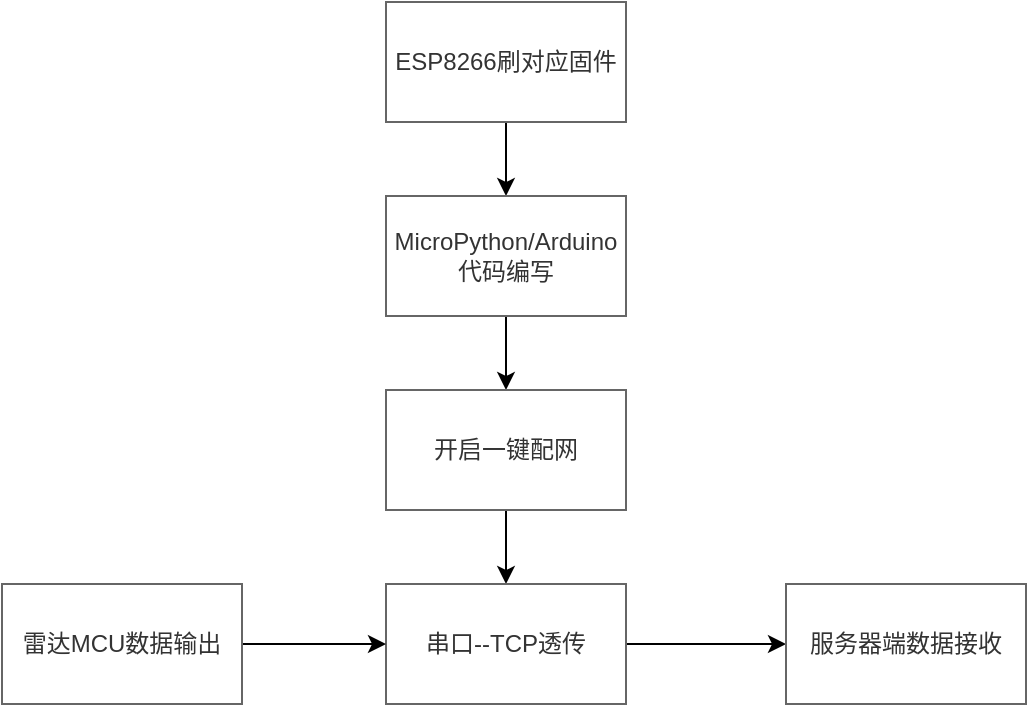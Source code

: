 <mxfile>
    <diagram id="omWnAFf9Q3GXSE_YNy6m" name="Page-1">
        <mxGraphModel dx="741" dy="563" grid="0" gridSize="10" guides="1" tooltips="1" connect="1" arrows="1" fold="1" page="1" pageScale="1" pageWidth="850" pageHeight="1100" background="#ffffff" math="0" shadow="0">
            <root>
                <mxCell id="0"/>
                <mxCell id="1" parent="0"/>
                <mxCell id="4" value="" style="edgeStyle=none;html=1;strokeColor=#000000;endSize=6;jumpSize=11;" edge="1" parent="1" source="2" target="3">
                    <mxGeometry relative="1" as="geometry"/>
                </mxCell>
                <mxCell id="2" value="ESP8266刷对应固件" style="whiteSpace=wrap;html=1;fillColor=#FFFFFF;fontColor=#333333;strokeColor=#666666;gradientColor=none;gradientDirection=north;labelBorderColor=none;rounded=0;" vertex="1" parent="1">
                    <mxGeometry x="345" y="85" width="120" height="60" as="geometry"/>
                </mxCell>
                <mxCell id="6" value="" style="edgeStyle=none;shape=connector;rounded=1;html=1;labelBackgroundColor=default;strokeColor=#000000;fontFamily=Helvetica;fontSize=11;fontColor=default;endArrow=classic;" edge="1" parent="1" source="3" target="5">
                    <mxGeometry relative="1" as="geometry"/>
                </mxCell>
                <mxCell id="3" value="MicroPython/Arduino代码编写" style="whiteSpace=wrap;html=1;fillColor=#FFFFFF;fontColor=#333333;strokeColor=#666666;gradientColor=none;gradientDirection=north;labelBorderColor=none;rounded=0;" vertex="1" parent="1">
                    <mxGeometry x="345" y="182" width="120" height="60" as="geometry"/>
                </mxCell>
                <mxCell id="8" value="" style="edgeStyle=none;shape=connector;rounded=1;html=1;labelBackgroundColor=default;strokeColor=#000000;fontFamily=Helvetica;fontSize=11;fontColor=default;endArrow=classic;endSize=6;" edge="1" parent="1" source="5" target="7">
                    <mxGeometry relative="1" as="geometry"/>
                </mxCell>
                <mxCell id="5" value="开启一键配网" style="whiteSpace=wrap;html=1;fillColor=#FFFFFF;fontColor=#333333;strokeColor=#666666;gradientColor=none;gradientDirection=north;labelBorderColor=none;rounded=0;" vertex="1" parent="1">
                    <mxGeometry x="345" y="279" width="120" height="60" as="geometry"/>
                </mxCell>
                <mxCell id="12" value="" style="edgeStyle=none;shape=connector;rounded=1;html=1;labelBackgroundColor=default;strokeColor=#000000;fontFamily=Helvetica;fontSize=11;fontColor=default;endArrow=classic;endSize=6;" edge="1" parent="1" source="7" target="11">
                    <mxGeometry relative="1" as="geometry"/>
                </mxCell>
                <mxCell id="7" value="串口--TCP透传" style="whiteSpace=wrap;html=1;fillColor=#FFFFFF;fontColor=#333333;strokeColor=#666666;gradientColor=none;gradientDirection=north;labelBorderColor=none;rounded=0;" vertex="1" parent="1">
                    <mxGeometry x="345" y="376" width="120" height="60" as="geometry"/>
                </mxCell>
                <mxCell id="10" value="" style="edgeStyle=none;shape=connector;rounded=1;html=1;labelBackgroundColor=default;strokeColor=#000000;fontFamily=Helvetica;fontSize=11;fontColor=default;endArrow=classic;endSize=6;" edge="1" parent="1" source="9" target="7">
                    <mxGeometry relative="1" as="geometry"/>
                </mxCell>
                <mxCell id="9" value="雷达MCU数据输出" style="whiteSpace=wrap;html=1;fillColor=#FFFFFF;fontColor=#333333;strokeColor=#666666;gradientColor=none;gradientDirection=north;labelBorderColor=none;rounded=0;" vertex="1" parent="1">
                    <mxGeometry x="153" y="376" width="120" height="60" as="geometry"/>
                </mxCell>
                <mxCell id="11" value="服务器端数据接收" style="whiteSpace=wrap;html=1;fillColor=#FFFFFF;fontColor=#333333;strokeColor=#666666;gradientColor=none;gradientDirection=north;labelBorderColor=none;rounded=0;" vertex="1" parent="1">
                    <mxGeometry x="545" y="376" width="120" height="60" as="geometry"/>
                </mxCell>
            </root>
        </mxGraphModel>
    </diagram>
</mxfile>
